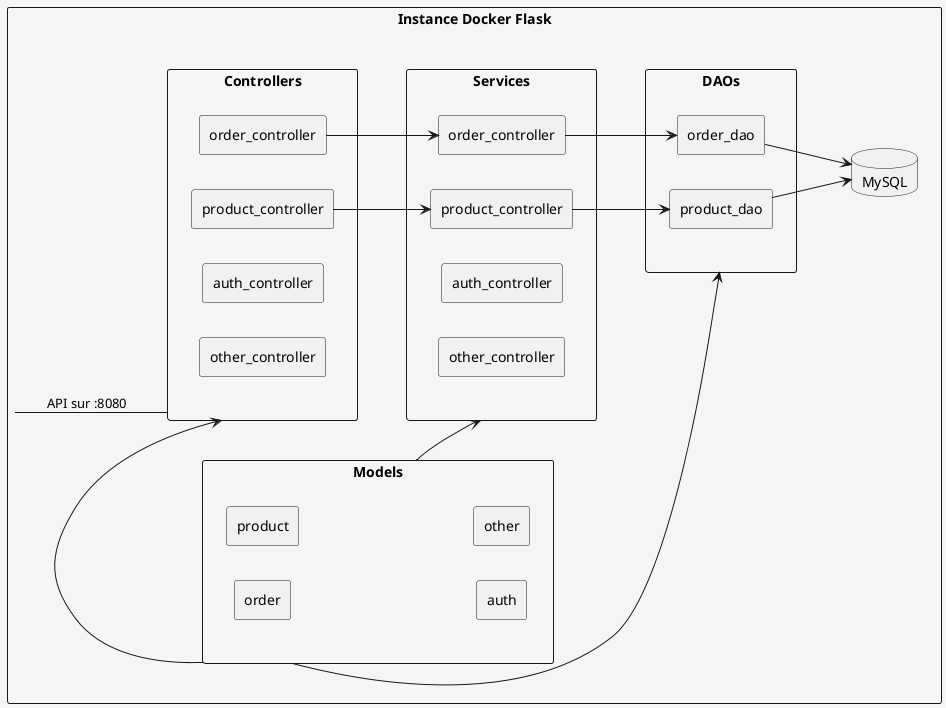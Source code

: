 @startuml Niveau2
skinparam {
  BackgroundColor #F5F5F5
  ComponentStyle rectangle
}

left to right direction

component "Instance Docker Flask" as dc {
  component "Controllers" {
    rectangle order_controller as oc
    rectangle product_controller as pc
    rectangle auth_controller as ac
    rectangle other_controller as oc2
  }
  component "Services" {
    rectangle order_controller as os
    rectangle product_controller as ps
    rectangle auth_controller as as
    rectangle other_controller as os2
  }
  component "Models" {
    rectangle order as orders
    rectangle product as products
    rectangle auth as auth
    rectangle other as other
  }
  component "DAOs" {
    rectangle order_dao as od
    rectangle product_dao as pd
  }
  database "MySQL" as db
}

dc -- Controllers : API sur :8080
Models -> Controllers
Models -> Services
Models -> DAOs
oc --> os
pc --> ps
os --> od
ps --> pd
od --> db
pd --> db
@enduml